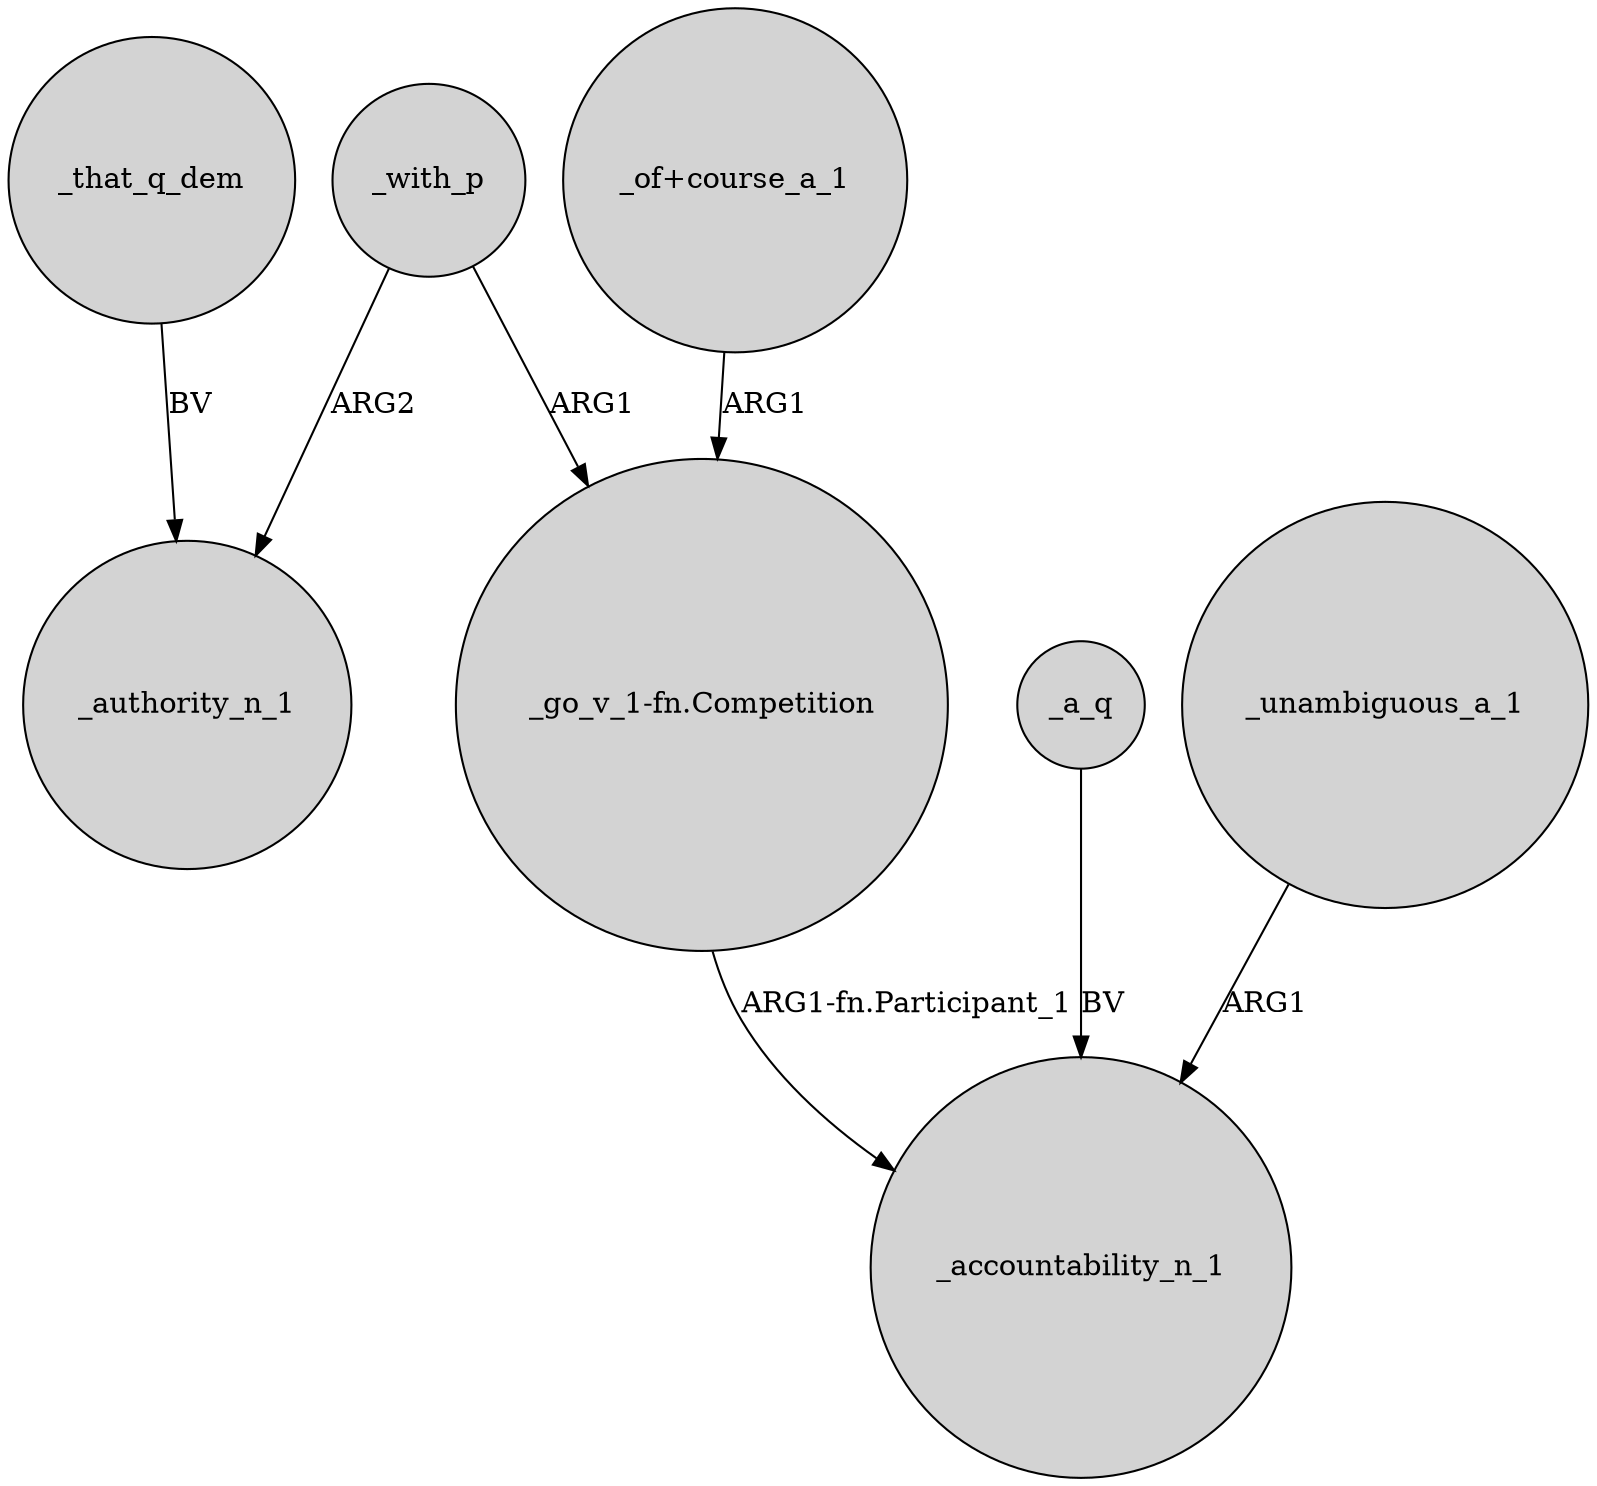 digraph {
	node [shape=circle style=filled]
	_that_q_dem -> _authority_n_1 [label=BV]
	_with_p -> _authority_n_1 [label=ARG2]
	_a_q -> _accountability_n_1 [label=BV]
	_with_p -> "_go_v_1-fn.Competition" [label=ARG1]
	_unambiguous_a_1 -> _accountability_n_1 [label=ARG1]
	"_of+course_a_1" -> "_go_v_1-fn.Competition" [label=ARG1]
	"_go_v_1-fn.Competition" -> _accountability_n_1 [label="ARG1-fn.Participant_1"]
}
